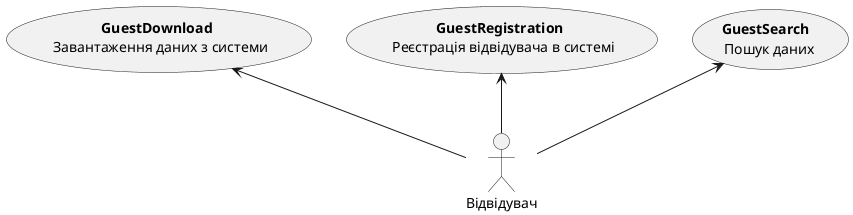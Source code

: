 <center style="
    border-radius:4px;
    border: 1px solid #cfd7e6;
    box-shadow: 0 1px 3px 0 rgba(89,105,129,.05), 0 1px 1px 0 rgba(0,0,0,.025);
    padding: 1em;"
    >

@startuml
    actor "Відвідувач" as Visitor
    
    usecase "<b>GuestSearch<b> \n Пошук даних" as UC_1
    usecase "<b>GuestDownload<b> \n Завантаження даних з системи" as UC_2
    usecase "<b>GuestRegistration<b> \n Реєстрація відвідувача в системі" as UC_3

    Visitor -u-> UC_1
    Visitor -u-> UC_3
    Visitor -u-> UC_2

@enduml

</center>